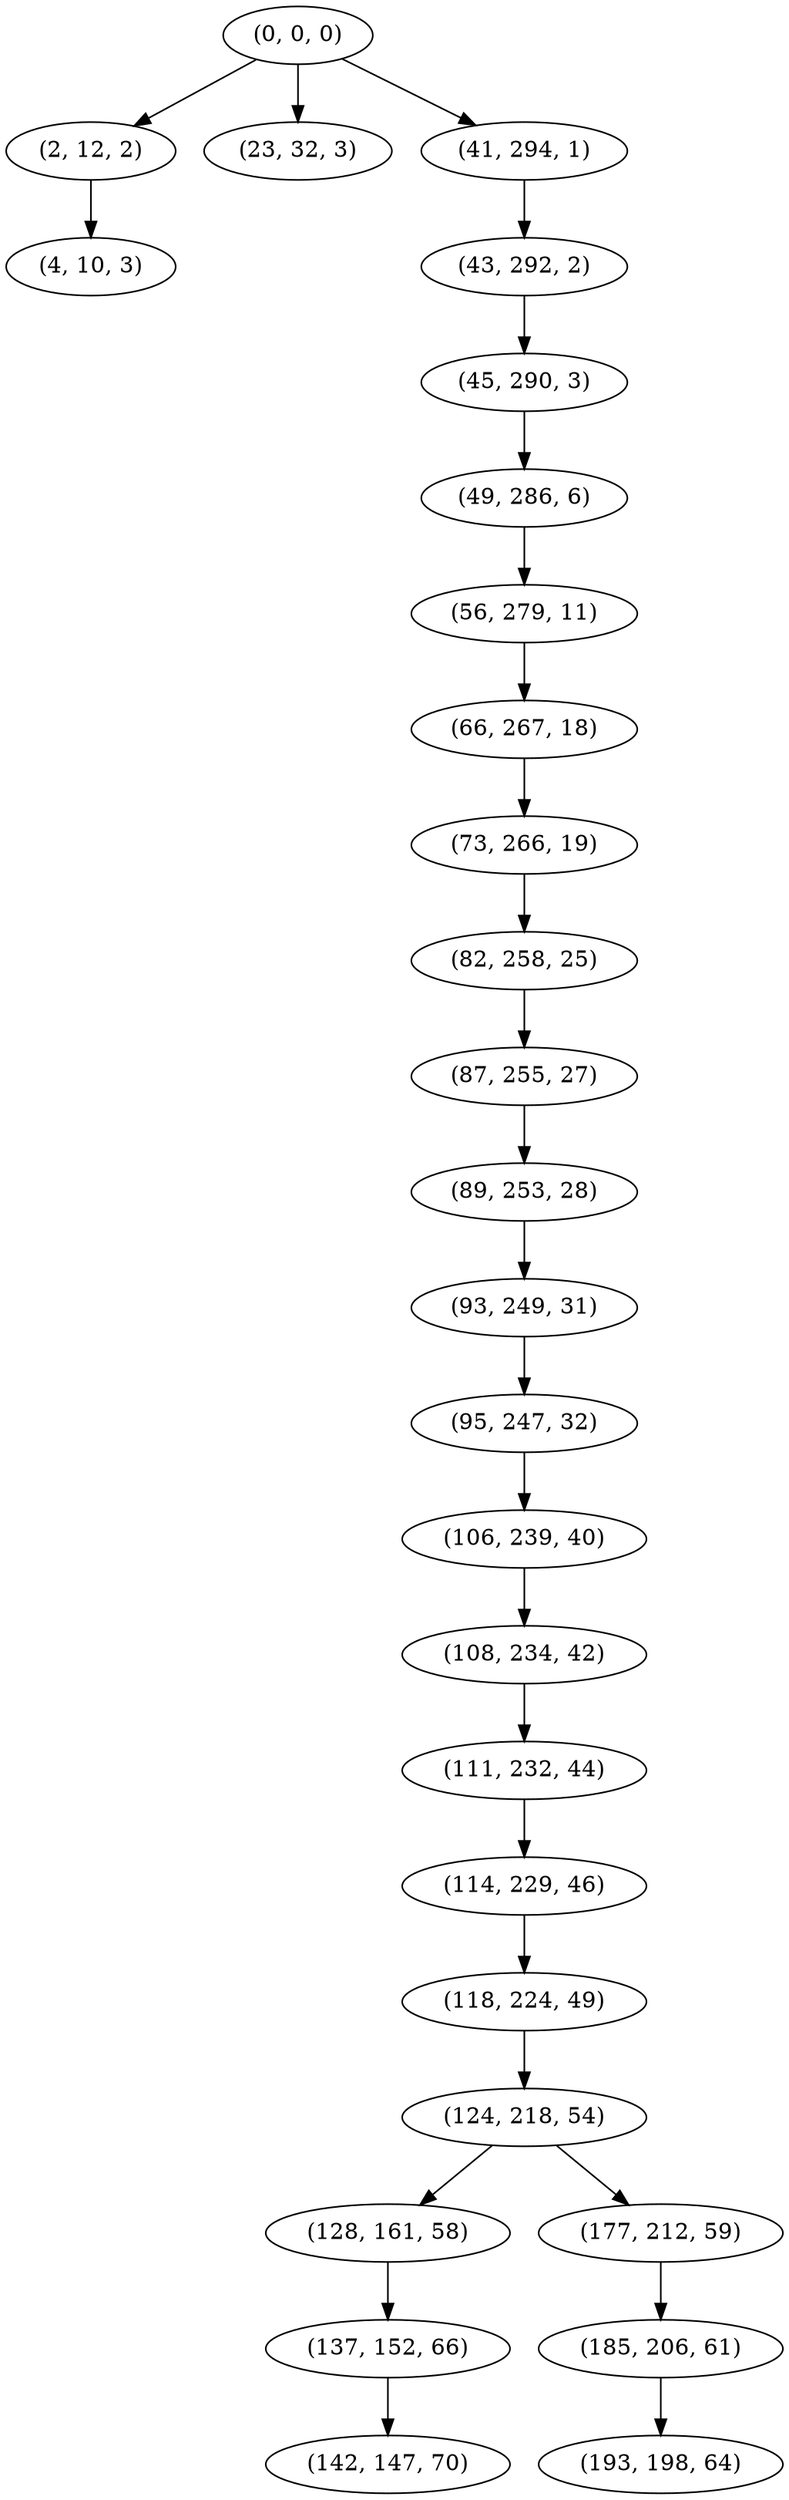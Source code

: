 digraph tree {
    "(0, 0, 0)";
    "(2, 12, 2)";
    "(4, 10, 3)";
    "(23, 32, 3)";
    "(41, 294, 1)";
    "(43, 292, 2)";
    "(45, 290, 3)";
    "(49, 286, 6)";
    "(56, 279, 11)";
    "(66, 267, 18)";
    "(73, 266, 19)";
    "(82, 258, 25)";
    "(87, 255, 27)";
    "(89, 253, 28)";
    "(93, 249, 31)";
    "(95, 247, 32)";
    "(106, 239, 40)";
    "(108, 234, 42)";
    "(111, 232, 44)";
    "(114, 229, 46)";
    "(118, 224, 49)";
    "(124, 218, 54)";
    "(128, 161, 58)";
    "(137, 152, 66)";
    "(142, 147, 70)";
    "(177, 212, 59)";
    "(185, 206, 61)";
    "(193, 198, 64)";
    "(0, 0, 0)" -> "(2, 12, 2)";
    "(0, 0, 0)" -> "(23, 32, 3)";
    "(0, 0, 0)" -> "(41, 294, 1)";
    "(2, 12, 2)" -> "(4, 10, 3)";
    "(41, 294, 1)" -> "(43, 292, 2)";
    "(43, 292, 2)" -> "(45, 290, 3)";
    "(45, 290, 3)" -> "(49, 286, 6)";
    "(49, 286, 6)" -> "(56, 279, 11)";
    "(56, 279, 11)" -> "(66, 267, 18)";
    "(66, 267, 18)" -> "(73, 266, 19)";
    "(73, 266, 19)" -> "(82, 258, 25)";
    "(82, 258, 25)" -> "(87, 255, 27)";
    "(87, 255, 27)" -> "(89, 253, 28)";
    "(89, 253, 28)" -> "(93, 249, 31)";
    "(93, 249, 31)" -> "(95, 247, 32)";
    "(95, 247, 32)" -> "(106, 239, 40)";
    "(106, 239, 40)" -> "(108, 234, 42)";
    "(108, 234, 42)" -> "(111, 232, 44)";
    "(111, 232, 44)" -> "(114, 229, 46)";
    "(114, 229, 46)" -> "(118, 224, 49)";
    "(118, 224, 49)" -> "(124, 218, 54)";
    "(124, 218, 54)" -> "(128, 161, 58)";
    "(124, 218, 54)" -> "(177, 212, 59)";
    "(128, 161, 58)" -> "(137, 152, 66)";
    "(137, 152, 66)" -> "(142, 147, 70)";
    "(177, 212, 59)" -> "(185, 206, 61)";
    "(185, 206, 61)" -> "(193, 198, 64)";
}
